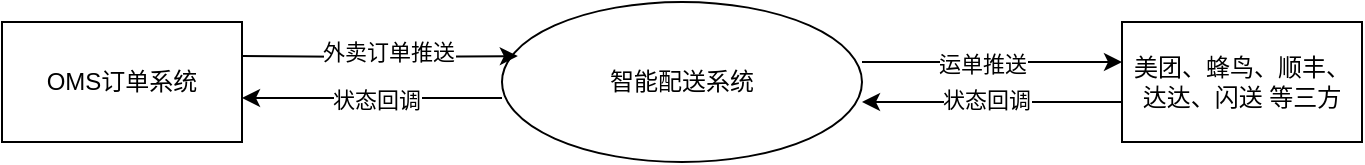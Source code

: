 <mxfile version="22.0.4" type="device">
  <diagram name="第 1 页" id="UOEOpu9nmbyS7ebZOso1">
    <mxGraphModel dx="1434" dy="750" grid="0" gridSize="10" guides="1" tooltips="1" connect="1" arrows="1" fold="1" page="1" pageScale="1" pageWidth="827" pageHeight="1169" math="0" shadow="0">
      <root>
        <mxCell id="0" />
        <mxCell id="1" parent="0" />
        <mxCell id="M6lcIywCny2l93dGlUWu-4" style="edgeStyle=orthogonalEdgeStyle;rounded=0;orthogonalLoop=1;jettySize=auto;html=1;" edge="1" parent="1">
          <mxGeometry relative="1" as="geometry">
            <mxPoint x="350" y="358" as="sourcePoint" />
            <mxPoint x="220" y="358" as="targetPoint" />
          </mxGeometry>
        </mxCell>
        <mxCell id="M6lcIywCny2l93dGlUWu-6" value="状态回调" style="edgeLabel;html=1;align=center;verticalAlign=middle;resizable=0;points=[];" vertex="1" connectable="0" parent="M6lcIywCny2l93dGlUWu-4">
          <mxGeometry x="-0.031" y="1" relative="1" as="geometry">
            <mxPoint as="offset" />
          </mxGeometry>
        </mxCell>
        <mxCell id="M6lcIywCny2l93dGlUWu-7" style="edgeStyle=orthogonalEdgeStyle;rounded=0;orthogonalLoop=1;jettySize=auto;html=1;" edge="1" parent="1">
          <mxGeometry relative="1" as="geometry">
            <mxPoint x="530" y="340" as="sourcePoint" />
            <mxPoint x="660" y="340" as="targetPoint" />
          </mxGeometry>
        </mxCell>
        <mxCell id="M6lcIywCny2l93dGlUWu-8" value="运单推送" style="edgeLabel;html=1;align=center;verticalAlign=middle;resizable=0;points=[];" vertex="1" connectable="0" parent="M6lcIywCny2l93dGlUWu-7">
          <mxGeometry x="-0.231" y="-1" relative="1" as="geometry">
            <mxPoint x="10" as="offset" />
          </mxGeometry>
        </mxCell>
        <mxCell id="OIifDv4ds-TfQ4EKgR-R-55" value="智能配送系统" style="ellipse;whiteSpace=wrap;html=1;rounded=0;" parent="1" vertex="1">
          <mxGeometry x="350" y="310" width="180" height="80" as="geometry" />
        </mxCell>
        <mxCell id="M6lcIywCny2l93dGlUWu-1" style="edgeStyle=orthogonalEdgeStyle;rounded=0;orthogonalLoop=1;jettySize=auto;html=1;entryX=0.044;entryY=0.338;entryDx=0;entryDy=0;entryPerimeter=0;" edge="1" parent="1" target="OIifDv4ds-TfQ4EKgR-R-55">
          <mxGeometry relative="1" as="geometry">
            <mxPoint x="220" y="337" as="sourcePoint" />
            <mxPoint x="350" y="337" as="targetPoint" />
          </mxGeometry>
        </mxCell>
        <mxCell id="M6lcIywCny2l93dGlUWu-5" value="外卖订单推送" style="edgeLabel;html=1;align=center;verticalAlign=middle;resizable=0;points=[];" vertex="1" connectable="0" parent="M6lcIywCny2l93dGlUWu-1">
          <mxGeometry x="0.062" y="2" relative="1" as="geometry">
            <mxPoint as="offset" />
          </mxGeometry>
        </mxCell>
        <mxCell id="OIifDv4ds-TfQ4EKgR-R-57" value="OMS订单系统" style="rounded=0;whiteSpace=wrap;html=1;" parent="1" vertex="1">
          <mxGeometry x="100" y="320" width="120" height="60" as="geometry" />
        </mxCell>
        <mxCell id="M6lcIywCny2l93dGlUWu-9" style="edgeStyle=orthogonalEdgeStyle;rounded=0;orthogonalLoop=1;jettySize=auto;html=1;entryX=1;entryY=0.5;entryDx=0;entryDy=0;" edge="1" parent="1">
          <mxGeometry relative="1" as="geometry">
            <mxPoint x="660" y="360" as="sourcePoint" />
            <mxPoint x="530" y="360" as="targetPoint" />
          </mxGeometry>
        </mxCell>
        <mxCell id="M6lcIywCny2l93dGlUWu-10" value="状态回调" style="edgeLabel;html=1;align=center;verticalAlign=middle;resizable=0;points=[];" vertex="1" connectable="0" parent="M6lcIywCny2l93dGlUWu-9">
          <mxGeometry x="-0.077" y="-1" relative="1" as="geometry">
            <mxPoint x="-8" as="offset" />
          </mxGeometry>
        </mxCell>
        <mxCell id="OIifDv4ds-TfQ4EKgR-R-61" value="美团、蜂鸟、顺丰、达达、闪送 等三方" style="rounded=0;whiteSpace=wrap;html=1;" parent="1" vertex="1">
          <mxGeometry x="660" y="320" width="120" height="60" as="geometry" />
        </mxCell>
      </root>
    </mxGraphModel>
  </diagram>
</mxfile>
